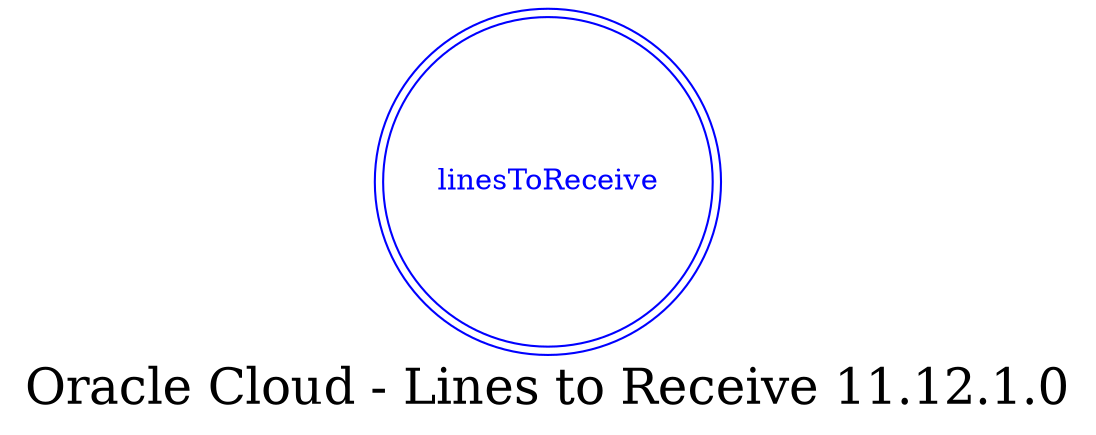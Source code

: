digraph LexiconGraph {
graph[label="Oracle Cloud - Lines to Receive 11.12.1.0", fontsize=24]
splines=true
"linesToReceive" [color=blue, fontcolor=blue, shape=doublecircle]
}
